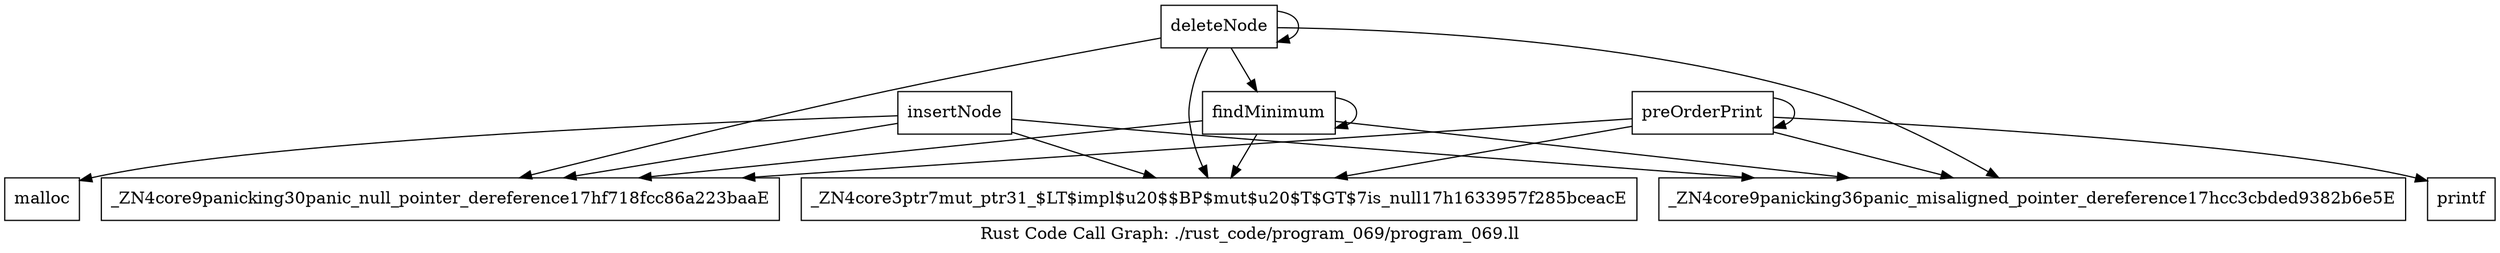 digraph "Rust Code Call Graph: ./rust_code/program_069/program_069.ll" {
	label="Rust Code Call Graph: ./rust_code/program_069/program_069.ll";

	Node0x5622299db4f0 [shape=record,label="{_ZN4core3ptr7mut_ptr31_$LT$impl$u20$$BP$mut$u20$T$GT$7is_null17h1633957f285bceacE}"];
	Node0x5622299dd180 [shape=record,label="{deleteNode}"];
	Node0x5622299dd180 -> Node0x5622299db4f0;
	Node0x5622299dd180 -> Node0x5622299dfd40;
	Node0x5622299dd180 -> Node0x5622299e1700;
	Node0x5622299dd180 -> Node0x5622299dd180;
	Node0x5622299dd180 -> Node0x5622299e6f60;
	Node0x5622299e6f60 [shape=record,label="{findMinimum}"];
	Node0x5622299e6f60 -> Node0x5622299dfd40;
	Node0x5622299e6f60 -> Node0x5622299db4f0;
	Node0x5622299e6f60 -> Node0x5622299e1700;
	Node0x5622299e6f60 -> Node0x5622299e6f60;
	Node0x5622299e7a30 [shape=record,label="{insertNode}"];
	Node0x5622299e7a30 -> Node0x5622299e9bc0;
	Node0x5622299e7a30 -> Node0x5622299dfd40;
	Node0x5622299e7a30 -> Node0x5622299e1700;
	Node0x5622299e7a30 -> Node0x5622299db4f0;
	Node0x5622299e1cb0 [shape=record,label="{preOrderPrint}"];
	Node0x5622299e1cb0 -> Node0x5622299db4f0;
	Node0x5622299e1cb0 -> Node0x5622299dfd40;
	Node0x5622299e1cb0 -> Node0x5622299e8640;
	Node0x5622299e1cb0 -> Node0x5622299e1700;
	Node0x5622299e1cb0 -> Node0x5622299e1cb0;
	Node0x5622299dfd40 [shape=record,label="{_ZN4core9panicking36panic_misaligned_pointer_dereference17hcc3cbded9382b6e5E}"];
	Node0x5622299e1700 [shape=record,label="{_ZN4core9panicking30panic_null_pointer_dereference17hf718fcc86a223baaE}"];
	Node0x5622299e9bc0 [shape=record,label="{malloc}"];
	Node0x5622299e8640 [shape=record,label="{printf}"];
}
